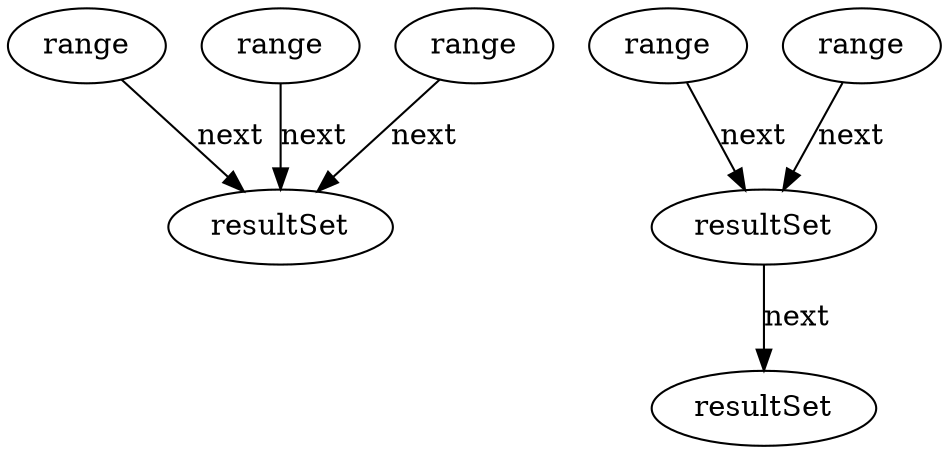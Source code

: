 digraph {
    r1[label="range"];
    r2[label="range"];
    r3[label="range"];
    r4[label="range"];
    r5[label="range"];

    rs1[label="resultSet"];
    rs2[label="resultSet"];
    rs3[label="resultSet"];

    r1  -> rs1[label="next"];
    r2  -> rs1[label="next"];
    r3  -> rs1[label="next"];
    r4  -> rs2[label="next"];
    r5  -> rs2[label="next"];
    rs2 -> rs3[label="next"];
}
